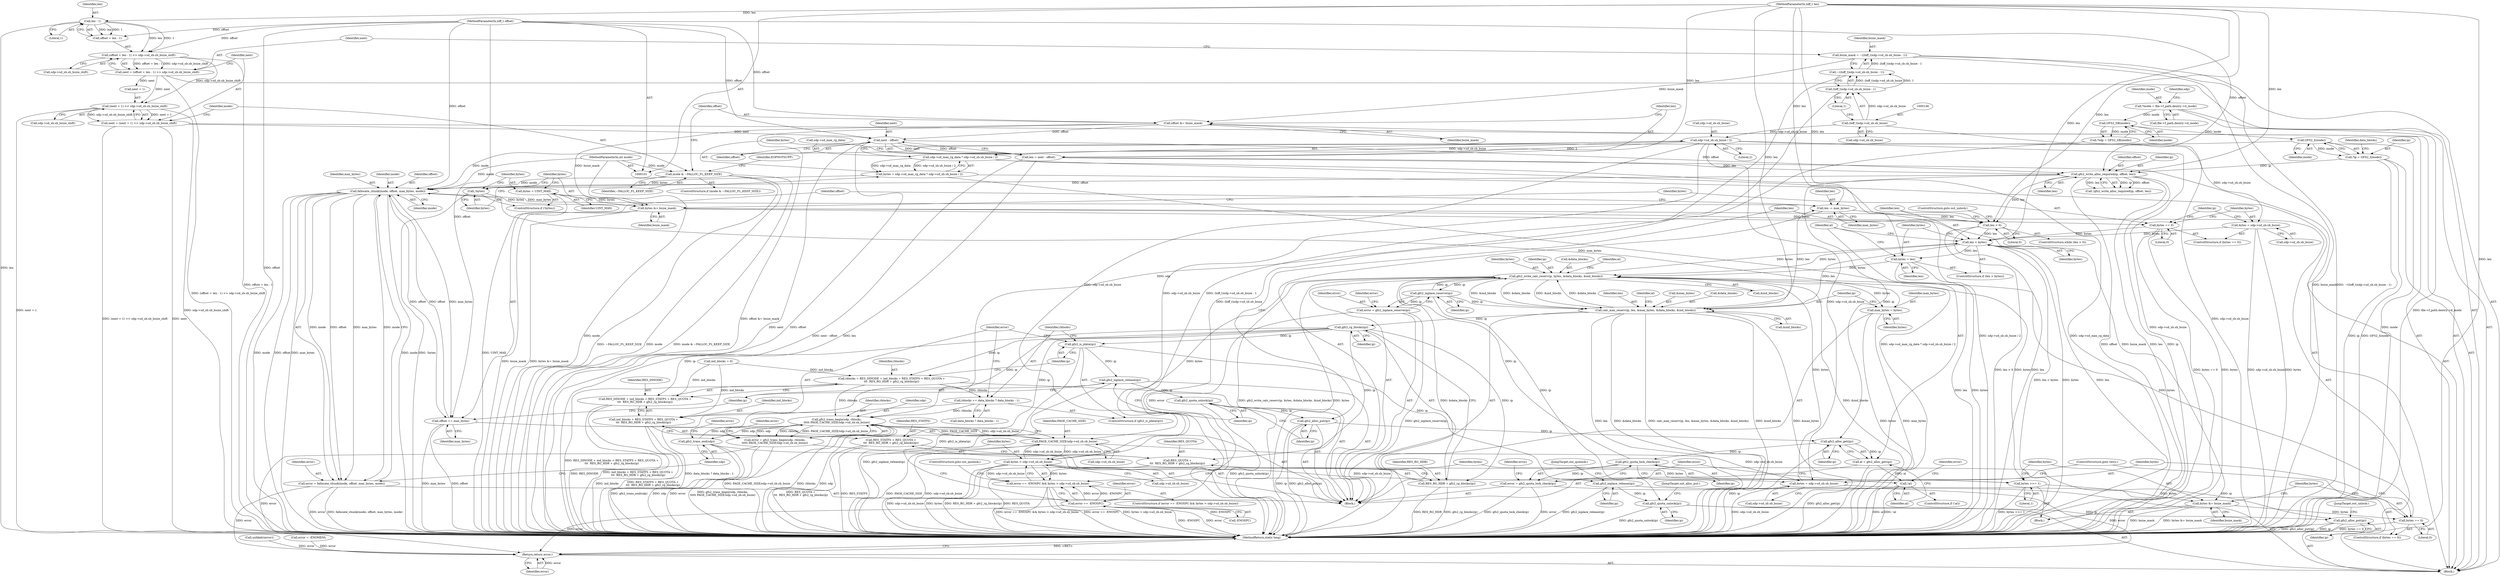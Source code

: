 digraph "0_linux_64dd153c83743af81f20924c6343652d731eeecb_2@API" {
"1000400" [label="(Call,fallocate_chunk(inode, offset, max_bytes, mode))"];
"1000125" [label="(Call,GFS2_I(inode))"];
"1000120" [label="(Call,GFS2_SB(inode))"];
"1000108" [label="(Call,*inode = file->f_path.dentry->d_inode)"];
"1000249" [label="(Call,gfs2_write_alloc_required(ip, offset, len))"];
"1000123" [label="(Call,*ip = GFS2_I(inode))"];
"1000190" [label="(Call,next - offset)"];
"1000167" [label="(Call,next = (next + 1) << sdp->sd_sb.sb_bsize_shift)"];
"1000169" [label="(Call,(next + 1) << sdp->sd_sb.sb_bsize_shift)"];
"1000154" [label="(Call,next = (offset + len - 1) >> sdp->sd_sb.sb_bsize_shift)"];
"1000156" [label="(Call,(offset + len - 1) >> sdp->sd_sb.sb_bsize_shift)"];
"1000104" [label="(MethodParameterIn,loff_t offset)"];
"1000159" [label="(Call,len - 1)"];
"1000105" [label="(MethodParameterIn,loff_t len)"];
"1000185" [label="(Call,offset &= bsize_mask)"];
"1000141" [label="(Call,bsize_mask = ~((loff_t)sdp->sd_sb.sb_bsize - 1))"];
"1000143" [label="(Call,~((loff_t)sdp->sd_sb.sb_bsize - 1))"];
"1000144" [label="(Call,(loff_t)sdp->sd_sb.sb_bsize - 1)"];
"1000145" [label="(Call,(loff_t)sdp->sd_sb.sb_bsize)"];
"1000188" [label="(Call,len = next - offset)"];
"1000413" [label="(Call,offset += max_bytes)"];
"1000400" [label="(Call,fallocate_chunk(inode, offset, max_bytes, mode))"];
"1000341" [label="(Call,max_bytes = bytes)"];
"1000287" [label="(Call,gfs2_write_calc_reserv(ip, bytes, &data_blocks, &ind_blocks))"];
"1000281" [label="(Call,gfs2_quota_lock_check(ip))"];
"1000268" [label="(Call,gfs2_alloc_get(ip))"];
"1000420" [label="(Call,gfs2_alloc_put(ip))"];
"1000418" [label="(Call,gfs2_quota_unlock(ip))"];
"1000416" [label="(Call,gfs2_inplace_release(ip))"];
"1000375" [label="(Call,gfs2_is_jdata(ip))"];
"1000372" [label="(Call,gfs2_rg_blocks(ip))"];
"1000344" [label="(Call,calc_max_reserv(ip, len, &max_bytes, &data_blocks, &ind_blocks))"];
"1000303" [label="(Call,gfs2_inplace_reserve(ip))"];
"1000260" [label="(Call,len < bytes)"];
"1000255" [label="(Call,len > 0)"];
"1000410" [label="(Call,len -= max_bytes)"];
"1000216" [label="(Call,bytes == 0)"];
"1000212" [label="(Call,bytes &= bsize_mask)"];
"1000209" [label="(Call,bytes = UINT_MAX)"];
"1000207" [label="(Call,!bytes)"];
"1000193" [label="(Call,bytes = sdp->sd_max_rg_data * sdp->sd_sb.sb_bsize / 2)"];
"1000195" [label="(Call,sdp->sd_max_rg_data * sdp->sd_sb.sb_bsize / 2)"];
"1000199" [label="(Call,sdp->sd_sb.sb_bsize / 2)"];
"1000219" [label="(Call,bytes = sdp->sd_sb.sb_bsize)"];
"1000332" [label="(Call,bytes = sdp->sd_sb.sb_bsize)"];
"1000314" [label="(Call,bytes > sdp->sd_sb.sb_bsize)"];
"1000388" [label="(Call,PAGE_CACHE_SIZE/sdp->sd_sb.sb_bsize)"];
"1000263" [label="(Call,bytes = len)"];
"1000329" [label="(Call,bytes == 0)"];
"1000325" [label="(Call,bytes &= bsize_mask)"];
"1000322" [label="(Call,bytes >>= 1)"];
"1000179" [label="(Call,mode & ~FALLOC_FL_KEEP_SIZE)"];
"1000103" [label="(MethodParameterIn,int mode)"];
"1000398" [label="(Call,error = fallocate_chunk(inode, offset, max_bytes, mode))"];
"1000444" [label="(Return,return error;)"];
"1000301" [label="(Call,error = gfs2_inplace_reserve(ip))"];
"1000310" [label="(Call,error == -ENOSPC)"];
"1000309" [label="(Call,error == -ENOSPC && bytes > sdp->sd_sb.sb_bsize)"];
"1000360" [label="(Call,rblocks = RES_DINODE + ind_blocks + RES_STATFS + RES_QUOTA +\n\t\t\t  RES_RG_HDR + gfs2_rg_blocks(ip))"];
"1000377" [label="(Call,rblocks += data_blocks ? data_blocks : 1)"];
"1000385" [label="(Call,gfs2_trans_begin(sdp, rblocks,\n\t\t\t\t\t PAGE_CACHE_SIZE/sdp->sd_sb.sb_bsize))"];
"1000383" [label="(Call,error = gfs2_trans_begin(sdp, rblocks,\n\t\t\t\t\t PAGE_CACHE_SIZE/sdp->sd_sb.sb_bsize))"];
"1000405" [label="(Call,gfs2_trans_end(sdp))"];
"1000362" [label="(Call,RES_DINODE + ind_blocks + RES_STATFS + RES_QUOTA +\n\t\t\t  RES_RG_HDR + gfs2_rg_blocks(ip))"];
"1000364" [label="(Call,ind_blocks + RES_STATFS + RES_QUOTA +\n\t\t\t  RES_RG_HDR + gfs2_rg_blocks(ip))"];
"1000366" [label="(Call,RES_STATFS + RES_QUOTA +\n\t\t\t  RES_RG_HDR + gfs2_rg_blocks(ip))"];
"1000368" [label="(Call,RES_QUOTA +\n\t\t\t  RES_RG_HDR + gfs2_rg_blocks(ip))"];
"1000370" [label="(Call,RES_RG_HDR + gfs2_rg_blocks(ip))"];
"1000266" [label="(Call,al = gfs2_alloc_get(ip))"];
"1000271" [label="(Call,!al)"];
"1000279" [label="(Call,error = gfs2_quota_lock_check(ip))"];
"1000430" [label="(Call,gfs2_alloc_put(ip))"];
"1000424" [label="(Call,gfs2_inplace_release(ip))"];
"1000427" [label="(Call,gfs2_quota_unlock(ip))"];
"1000254" [label="(ControlStructure,while (len > 0))"];
"1000269" [label="(Identifier,ip)"];
"1000355" [label="(Identifier,al)"];
"1000383" [label="(Call,error = gfs2_trans_begin(sdp, rblocks,\n\t\t\t\t\t PAGE_CACHE_SIZE/sdp->sd_sb.sb_bsize))"];
"1000321" [label="(Block,)"];
"1000170" [label="(Call,next + 1)"];
"1000200" [label="(Call,sdp->sd_sb.sb_bsize)"];
"1000332" [label="(Call,bytes = sdp->sd_sb.sb_bsize)"];
"1000284" [label="(Identifier,error)"];
"1000152" [label="(Literal,1)"];
"1000314" [label="(Call,bytes > sdp->sd_sb.sb_bsize)"];
"1000322" [label="(Call,bytes >>= 1)"];
"1000118" [label="(Call,*sdp = GFS2_SB(inode))"];
"1000256" [label="(Identifier,len)"];
"1000266" [label="(Call,al = gfs2_alloc_get(ip))"];
"1000347" [label="(Call,&max_bytes)"];
"1000432" [label="(JumpTarget,out_unlock:)"];
"1000147" [label="(Call,sdp->sd_sb.sb_bsize)"];
"1000207" [label="(Call,!bytes)"];
"1000108" [label="(Call,*inode = file->f_path.dentry->d_inode)"];
"1000249" [label="(Call,gfs2_write_alloc_required(ip, offset, len))"];
"1000262" [label="(Identifier,bytes)"];
"1000344" [label="(Call,calc_max_reserv(ip, len, &max_bytes, &data_blocks, &ind_blocks))"];
"1000404" [label="(Identifier,mode)"];
"1000210" [label="(Identifier,bytes)"];
"1000331" [label="(Literal,0)"];
"1000178" [label="(ControlStructure,if (mode & ~FALLOC_FL_KEEP_SIZE))"];
"1000413" [label="(Call,offset += max_bytes)"];
"1000199" [label="(Call,sdp->sd_sb.sb_bsize / 2)"];
"1000129" [label="(Identifier,data_blocks)"];
"1000212" [label="(Call,bytes &= bsize_mask)"];
"1000289" [label="(Identifier,bytes)"];
"1000188" [label="(Call,len = next - offset)"];
"1000410" [label="(Call,len -= max_bytes)"];
"1000123" [label="(Call,*ip = GFS2_I(inode))"];
"1000370" [label="(Call,RES_RG_HDR + gfs2_rg_blocks(ip))"];
"1000157" [label="(Call,offset + len - 1)"];
"1000161" [label="(Literal,1)"];
"1000228" [label="(Identifier,ip)"];
"1000132" [label="(Call,ind_blocks = 0)"];
"1000259" [label="(ControlStructure,if (len < bytes))"];
"1000309" [label="(Call,error == -ENOSPC && bytes > sdp->sd_sb.sb_bsize)"];
"1000422" [label="(ControlStructure,goto out_unlock;)"];
"1000333" [label="(Identifier,bytes)"];
"1000120" [label="(Call,GFS2_SB(inode))"];
"1000124" [label="(Identifier,ip)"];
"1000257" [label="(Literal,0)"];
"1000424" [label="(Call,gfs2_inplace_release(ip))"];
"1000371" [label="(Identifier,RES_RG_HDR)"];
"1000271" [label="(Call,!al)"];
"1000316" [label="(Call,sdp->sd_sb.sb_bsize)"];
"1000311" [label="(Identifier,error)"];
"1000343" [label="(Identifier,bytes)"];
"1000292" [label="(Call,&ind_blocks)"];
"1000219" [label="(Call,bytes = sdp->sd_sb.sb_bsize)"];
"1000328" [label="(ControlStructure,if (bytes == 0))"];
"1000445" [label="(Identifier,error)"];
"1000377" [label="(Call,rblocks += data_blocks ? data_blocks : 1)"];
"1000275" [label="(Identifier,error)"];
"1000323" [label="(Identifier,bytes)"];
"1000310" [label="(Call,error == -ENOSPC)"];
"1000280" [label="(Identifier,error)"];
"1000195" [label="(Call,sdp->sd_max_rg_data * sdp->sd_sb.sb_bsize / 2)"];
"1000403" [label="(Identifier,max_bytes)"];
"1000179" [label="(Call,mode & ~FALLOC_FL_KEEP_SIZE)"];
"1000329" [label="(Call,bytes == 0)"];
"1000180" [label="(Identifier,mode)"];
"1000144" [label="(Call,(loff_t)sdp->sd_sb.sb_bsize - 1)"];
"1000446" [label="(MethodReturn,static long)"];
"1000125" [label="(Call,GFS2_I(inode))"];
"1000303" [label="(Call,gfs2_inplace_reserve(ip))"];
"1000173" [label="(Call,sdp->sd_sb.sb_bsize_shift)"];
"1000325" [label="(Call,bytes &= bsize_mask)"];
"1000398" [label="(Call,error = fallocate_chunk(inode, offset, max_bytes, mode))"];
"1000205" [label="(Literal,2)"];
"1000419" [label="(Identifier,ip)"];
"1000287" [label="(Call,gfs2_write_calc_reserv(ip, bytes, &data_blocks, &ind_blocks))"];
"1000244" [label="(Call,unlikely(error))"];
"1000429" [label="(JumpTarget,out_alloc_put:)"];
"1000264" [label="(Identifier,bytes)"];
"1000190" [label="(Call,next - offset)"];
"1000334" [label="(Call,sdp->sd_sb.sb_bsize)"];
"1000261" [label="(Identifier,len)"];
"1000406" [label="(Identifier,sdp)"];
"1000162" [label="(Call,sdp->sd_sb.sb_bsize_shift)"];
"1000304" [label="(Identifier,ip)"];
"1000143" [label="(Call,~((loff_t)sdp->sd_sb.sb_bsize - 1))"];
"1000302" [label="(Identifier,error)"];
"1000308" [label="(ControlStructure,if (error == -ENOSPC && bytes > sdp->sd_sb.sb_bsize))"];
"1000216" [label="(Call,bytes == 0)"];
"1000430" [label="(Call,gfs2_alloc_put(ip))"];
"1000184" [label="(Identifier,EOPNOTSUPP)"];
"1000367" [label="(Identifier,RES_STATFS)"];
"1000141" [label="(Call,bsize_mask = ~((loff_t)sdp->sd_sb.sb_bsize - 1))"];
"1000250" [label="(Identifier,ip)"];
"1000376" [label="(Identifier,ip)"];
"1000268" [label="(Call,gfs2_alloc_get(ip))"];
"1000191" [label="(Identifier,next)"];
"1000106" [label="(Block,)"];
"1000301" [label="(Call,error = gfs2_inplace_reserve(ip))"];
"1000389" [label="(Identifier,PAGE_CACHE_SIZE)"];
"1000260" [label="(Call,len < bytes)"];
"1000345" [label="(Identifier,ip)"];
"1000288" [label="(Identifier,ip)"];
"1000251" [label="(Identifier,offset)"];
"1000414" [label="(Identifier,offset)"];
"1000126" [label="(Identifier,inode)"];
"1000324" [label="(Literal,1)"];
"1000270" [label="(ControlStructure,if (!al))"];
"1000375" [label="(Call,gfs2_is_jdata(ip))"];
"1000192" [label="(Identifier,offset)"];
"1000363" [label="(Identifier,RES_DINODE)"];
"1000444" [label="(Return,return error;)"];
"1000213" [label="(Identifier,bytes)"];
"1000385" [label="(Call,gfs2_trans_begin(sdp, rblocks,\n\t\t\t\t\t PAGE_CACHE_SIZE/sdp->sd_sb.sb_bsize))"];
"1000426" [label="(JumpTarget,out_qunlock:)"];
"1000418" [label="(Call,gfs2_quota_unlock(ip))"];
"1000154" [label="(Call,next = (offset + len - 1) >> sdp->sd_sb.sb_bsize_shift)"];
"1000364" [label="(Call,ind_blocks + RES_STATFS + RES_QUOTA +\n\t\t\t  RES_RG_HDR + gfs2_rg_blocks(ip))"];
"1000103" [label="(MethodParameterIn,int mode)"];
"1000186" [label="(Identifier,offset)"];
"1000109" [label="(Identifier,inode)"];
"1000208" [label="(Identifier,bytes)"];
"1000110" [label="(Call,file->f_path.dentry->d_inode)"];
"1000400" [label="(Call,fallocate_chunk(inode, offset, max_bytes, mode))"];
"1000362" [label="(Call,RES_DINODE + ind_blocks + RES_STATFS + RES_QUOTA +\n\t\t\t  RES_RG_HDR + gfs2_rg_blocks(ip))"];
"1000193" [label="(Call,bytes = sdp->sd_max_rg_data * sdp->sd_sb.sb_bsize / 2)"];
"1000366" [label="(Call,RES_STATFS + RES_QUOTA +\n\t\t\t  RES_RG_HDR + gfs2_rg_blocks(ip))"];
"1000315" [label="(Identifier,bytes)"];
"1000215" [label="(ControlStructure,if (bytes == 0))"];
"1000330" [label="(Identifier,bytes)"];
"1000306" [label="(Identifier,error)"];
"1000379" [label="(Call,data_blocks ? data_blocks : 1)"];
"1000411" [label="(Identifier,len)"];
"1000326" [label="(Identifier,bytes)"];
"1000267" [label="(Identifier,al)"];
"1000368" [label="(Call,RES_QUOTA +\n\t\t\t  RES_RG_HDR + gfs2_rg_blocks(ip))"];
"1000339" [label="(ControlStructure,goto retry;)"];
"1000167" [label="(Call,next = (next + 1) << sdp->sd_sb.sb_bsize_shift)"];
"1000121" [label="(Identifier,inode)"];
"1000217" [label="(Identifier,bytes)"];
"1000351" [label="(Call,&ind_blocks)"];
"1000185" [label="(Call,offset &= bsize_mask)"];
"1000412" [label="(Identifier,max_bytes)"];
"1000417" [label="(Identifier,ip)"];
"1000360" [label="(Call,rblocks = RES_DINODE + ind_blocks + RES_STATFS + RES_QUOTA +\n\t\t\t  RES_RG_HDR + gfs2_rg_blocks(ip))"];
"1000265" [label="(Identifier,len)"];
"1000155" [label="(Identifier,next)"];
"1000420" [label="(Call,gfs2_alloc_put(ip))"];
"1000341" [label="(Call,max_bytes = bytes)"];
"1000384" [label="(Identifier,error)"];
"1000220" [label="(Identifier,bytes)"];
"1000431" [label="(Identifier,ip)"];
"1000189" [label="(Identifier,len)"];
"1000399" [label="(Identifier,error)"];
"1000168" [label="(Identifier,next)"];
"1000390" [label="(Call,sdp->sd_sb.sb_bsize)"];
"1000272" [label="(Identifier,al)"];
"1000258" [label="(Block,)"];
"1000290" [label="(Call,&data_blocks)"];
"1000349" [label="(Call,&data_blocks)"];
"1000346" [label="(Identifier,len)"];
"1000281" [label="(Call,gfs2_quota_lock_check(ip))"];
"1000428" [label="(Identifier,ip)"];
"1000401" [label="(Identifier,inode)"];
"1000373" [label="(Identifier,ip)"];
"1000169" [label="(Call,(next + 1) << sdp->sd_sb.sb_bsize_shift)"];
"1000296" [label="(Identifier,al)"];
"1000263" [label="(Call,bytes = len)"];
"1000415" [label="(Identifier,max_bytes)"];
"1000194" [label="(Identifier,bytes)"];
"1000388" [label="(Call,PAGE_CACHE_SIZE/sdp->sd_sb.sb_bsize)"];
"1000218" [label="(Literal,0)"];
"1000214" [label="(Identifier,bsize_mask)"];
"1000274" [label="(Call,error = -ENOMEM)"];
"1000327" [label="(Identifier,bsize_mask)"];
"1000206" [label="(ControlStructure,if (!bytes))"];
"1000160" [label="(Identifier,len)"];
"1000187" [label="(Identifier,bsize_mask)"];
"1000387" [label="(Identifier,rblocks)"];
"1000248" [label="(Call,!gfs2_write_alloc_required(ip, offset, len))"];
"1000365" [label="(Identifier,ind_blocks)"];
"1000252" [label="(Identifier,len)"];
"1000386" [label="(Identifier,sdp)"];
"1000361" [label="(Identifier,rblocks)"];
"1000279" [label="(Call,error = gfs2_quota_lock_check(ip))"];
"1000408" [label="(Identifier,error)"];
"1000221" [label="(Call,sdp->sd_sb.sb_bsize)"];
"1000427" [label="(Call,gfs2_quota_unlock(ip))"];
"1000209" [label="(Call,bytes = UINT_MAX)"];
"1000425" [label="(Identifier,ip)"];
"1000342" [label="(Identifier,max_bytes)"];
"1000369" [label="(Identifier,RES_QUOTA)"];
"1000181" [label="(Identifier,~FALLOC_FL_KEEP_SIZE)"];
"1000374" [label="(ControlStructure,if (gfs2_is_jdata(ip)))"];
"1000372" [label="(Call,gfs2_rg_blocks(ip))"];
"1000396" [label="(Identifier,error)"];
"1000312" [label="(Call,-ENOSPC)"];
"1000340" [label="(ControlStructure,goto out_qunlock;)"];
"1000402" [label="(Identifier,offset)"];
"1000142" [label="(Identifier,bsize_mask)"];
"1000416" [label="(Call,gfs2_inplace_release(ip))"];
"1000105" [label="(MethodParameterIn,loff_t len)"];
"1000282" [label="(Identifier,ip)"];
"1000104" [label="(MethodParameterIn,loff_t offset)"];
"1000156" [label="(Call,(offset + len - 1) >> sdp->sd_sb.sb_bsize_shift)"];
"1000378" [label="(Identifier,rblocks)"];
"1000421" [label="(Identifier,ip)"];
"1000196" [label="(Call,sdp->sd_max_rg_data)"];
"1000405" [label="(Call,gfs2_trans_end(sdp))"];
"1000255" [label="(Call,len > 0)"];
"1000159" [label="(Call,len - 1)"];
"1000119" [label="(Identifier,sdp)"];
"1000211" [label="(Identifier,UINT_MAX)"];
"1000145" [label="(Call,(loff_t)sdp->sd_sb.sb_bsize)"];
"1000400" -> "1000398"  [label="AST: "];
"1000400" -> "1000404"  [label="CFG: "];
"1000401" -> "1000400"  [label="AST: "];
"1000402" -> "1000400"  [label="AST: "];
"1000403" -> "1000400"  [label="AST: "];
"1000404" -> "1000400"  [label="AST: "];
"1000398" -> "1000400"  [label="CFG: "];
"1000400" -> "1000446"  [label="DDG: inode"];
"1000400" -> "1000446"  [label="DDG: mode"];
"1000400" -> "1000446"  [label="DDG: offset"];
"1000400" -> "1000446"  [label="DDG: max_bytes"];
"1000400" -> "1000398"  [label="DDG: inode"];
"1000400" -> "1000398"  [label="DDG: offset"];
"1000400" -> "1000398"  [label="DDG: max_bytes"];
"1000400" -> "1000398"  [label="DDG: mode"];
"1000125" -> "1000400"  [label="DDG: inode"];
"1000249" -> "1000400"  [label="DDG: offset"];
"1000413" -> "1000400"  [label="DDG: offset"];
"1000104" -> "1000400"  [label="DDG: offset"];
"1000341" -> "1000400"  [label="DDG: max_bytes"];
"1000179" -> "1000400"  [label="DDG: mode"];
"1000103" -> "1000400"  [label="DDG: mode"];
"1000400" -> "1000410"  [label="DDG: max_bytes"];
"1000400" -> "1000413"  [label="DDG: max_bytes"];
"1000400" -> "1000413"  [label="DDG: offset"];
"1000125" -> "1000123"  [label="AST: "];
"1000125" -> "1000126"  [label="CFG: "];
"1000126" -> "1000125"  [label="AST: "];
"1000123" -> "1000125"  [label="CFG: "];
"1000125" -> "1000446"  [label="DDG: inode"];
"1000125" -> "1000123"  [label="DDG: inode"];
"1000120" -> "1000125"  [label="DDG: inode"];
"1000120" -> "1000118"  [label="AST: "];
"1000120" -> "1000121"  [label="CFG: "];
"1000121" -> "1000120"  [label="AST: "];
"1000118" -> "1000120"  [label="CFG: "];
"1000120" -> "1000118"  [label="DDG: inode"];
"1000108" -> "1000120"  [label="DDG: inode"];
"1000108" -> "1000106"  [label="AST: "];
"1000108" -> "1000110"  [label="CFG: "];
"1000109" -> "1000108"  [label="AST: "];
"1000110" -> "1000108"  [label="AST: "];
"1000119" -> "1000108"  [label="CFG: "];
"1000108" -> "1000446"  [label="DDG: file->f_path.dentry->d_inode"];
"1000249" -> "1000248"  [label="AST: "];
"1000249" -> "1000252"  [label="CFG: "];
"1000250" -> "1000249"  [label="AST: "];
"1000251" -> "1000249"  [label="AST: "];
"1000252" -> "1000249"  [label="AST: "];
"1000248" -> "1000249"  [label="CFG: "];
"1000249" -> "1000446"  [label="DDG: offset"];
"1000249" -> "1000446"  [label="DDG: len"];
"1000249" -> "1000446"  [label="DDG: ip"];
"1000249" -> "1000248"  [label="DDG: ip"];
"1000249" -> "1000248"  [label="DDG: offset"];
"1000249" -> "1000248"  [label="DDG: len"];
"1000123" -> "1000249"  [label="DDG: ip"];
"1000190" -> "1000249"  [label="DDG: offset"];
"1000104" -> "1000249"  [label="DDG: offset"];
"1000188" -> "1000249"  [label="DDG: len"];
"1000105" -> "1000249"  [label="DDG: len"];
"1000249" -> "1000255"  [label="DDG: len"];
"1000249" -> "1000268"  [label="DDG: ip"];
"1000123" -> "1000106"  [label="AST: "];
"1000124" -> "1000123"  [label="AST: "];
"1000129" -> "1000123"  [label="CFG: "];
"1000123" -> "1000446"  [label="DDG: GFS2_I(inode)"];
"1000123" -> "1000446"  [label="DDG: ip"];
"1000190" -> "1000188"  [label="AST: "];
"1000190" -> "1000192"  [label="CFG: "];
"1000191" -> "1000190"  [label="AST: "];
"1000192" -> "1000190"  [label="AST: "];
"1000188" -> "1000190"  [label="CFG: "];
"1000190" -> "1000446"  [label="DDG: next"];
"1000190" -> "1000446"  [label="DDG: offset"];
"1000190" -> "1000188"  [label="DDG: next"];
"1000190" -> "1000188"  [label="DDG: offset"];
"1000167" -> "1000190"  [label="DDG: next"];
"1000185" -> "1000190"  [label="DDG: offset"];
"1000104" -> "1000190"  [label="DDG: offset"];
"1000167" -> "1000106"  [label="AST: "];
"1000167" -> "1000169"  [label="CFG: "];
"1000168" -> "1000167"  [label="AST: "];
"1000169" -> "1000167"  [label="AST: "];
"1000180" -> "1000167"  [label="CFG: "];
"1000167" -> "1000446"  [label="DDG: next"];
"1000167" -> "1000446"  [label="DDG: (next + 1) << sdp->sd_sb.sb_bsize_shift"];
"1000169" -> "1000167"  [label="DDG: next + 1"];
"1000169" -> "1000167"  [label="DDG: sdp->sd_sb.sb_bsize_shift"];
"1000169" -> "1000173"  [label="CFG: "];
"1000170" -> "1000169"  [label="AST: "];
"1000173" -> "1000169"  [label="AST: "];
"1000169" -> "1000446"  [label="DDG: sdp->sd_sb.sb_bsize_shift"];
"1000169" -> "1000446"  [label="DDG: next + 1"];
"1000154" -> "1000169"  [label="DDG: next"];
"1000156" -> "1000169"  [label="DDG: sdp->sd_sb.sb_bsize_shift"];
"1000154" -> "1000106"  [label="AST: "];
"1000154" -> "1000156"  [label="CFG: "];
"1000155" -> "1000154"  [label="AST: "];
"1000156" -> "1000154"  [label="AST: "];
"1000168" -> "1000154"  [label="CFG: "];
"1000154" -> "1000446"  [label="DDG: (offset + len - 1) >> sdp->sd_sb.sb_bsize_shift"];
"1000156" -> "1000154"  [label="DDG: offset + len - 1"];
"1000156" -> "1000154"  [label="DDG: sdp->sd_sb.sb_bsize_shift"];
"1000154" -> "1000170"  [label="DDG: next"];
"1000156" -> "1000162"  [label="CFG: "];
"1000157" -> "1000156"  [label="AST: "];
"1000162" -> "1000156"  [label="AST: "];
"1000156" -> "1000446"  [label="DDG: offset + len - 1"];
"1000104" -> "1000156"  [label="DDG: offset"];
"1000159" -> "1000156"  [label="DDG: len"];
"1000159" -> "1000156"  [label="DDG: 1"];
"1000104" -> "1000101"  [label="AST: "];
"1000104" -> "1000446"  [label="DDG: offset"];
"1000104" -> "1000157"  [label="DDG: offset"];
"1000104" -> "1000185"  [label="DDG: offset"];
"1000104" -> "1000413"  [label="DDG: offset"];
"1000159" -> "1000157"  [label="AST: "];
"1000159" -> "1000161"  [label="CFG: "];
"1000160" -> "1000159"  [label="AST: "];
"1000161" -> "1000159"  [label="AST: "];
"1000157" -> "1000159"  [label="CFG: "];
"1000159" -> "1000446"  [label="DDG: len"];
"1000159" -> "1000157"  [label="DDG: len"];
"1000159" -> "1000157"  [label="DDG: 1"];
"1000105" -> "1000159"  [label="DDG: len"];
"1000105" -> "1000101"  [label="AST: "];
"1000105" -> "1000446"  [label="DDG: len"];
"1000105" -> "1000188"  [label="DDG: len"];
"1000105" -> "1000255"  [label="DDG: len"];
"1000105" -> "1000260"  [label="DDG: len"];
"1000105" -> "1000263"  [label="DDG: len"];
"1000105" -> "1000344"  [label="DDG: len"];
"1000105" -> "1000410"  [label="DDG: len"];
"1000185" -> "1000106"  [label="AST: "];
"1000185" -> "1000187"  [label="CFG: "];
"1000186" -> "1000185"  [label="AST: "];
"1000187" -> "1000185"  [label="AST: "];
"1000189" -> "1000185"  [label="CFG: "];
"1000185" -> "1000446"  [label="DDG: offset &= bsize_mask"];
"1000141" -> "1000185"  [label="DDG: bsize_mask"];
"1000185" -> "1000212"  [label="DDG: bsize_mask"];
"1000141" -> "1000106"  [label="AST: "];
"1000141" -> "1000143"  [label="CFG: "];
"1000142" -> "1000141"  [label="AST: "];
"1000143" -> "1000141"  [label="AST: "];
"1000155" -> "1000141"  [label="CFG: "];
"1000141" -> "1000446"  [label="DDG: bsize_mask"];
"1000141" -> "1000446"  [label="DDG: ~((loff_t)sdp->sd_sb.sb_bsize - 1)"];
"1000143" -> "1000141"  [label="DDG: (loff_t)sdp->sd_sb.sb_bsize - 1"];
"1000143" -> "1000144"  [label="CFG: "];
"1000144" -> "1000143"  [label="AST: "];
"1000143" -> "1000446"  [label="DDG: (loff_t)sdp->sd_sb.sb_bsize - 1"];
"1000144" -> "1000143"  [label="DDG: (loff_t)sdp->sd_sb.sb_bsize"];
"1000144" -> "1000143"  [label="DDG: 1"];
"1000144" -> "1000152"  [label="CFG: "];
"1000145" -> "1000144"  [label="AST: "];
"1000152" -> "1000144"  [label="AST: "];
"1000144" -> "1000446"  [label="DDG: (loff_t)sdp->sd_sb.sb_bsize"];
"1000145" -> "1000144"  [label="DDG: sdp->sd_sb.sb_bsize"];
"1000145" -> "1000147"  [label="CFG: "];
"1000146" -> "1000145"  [label="AST: "];
"1000147" -> "1000145"  [label="AST: "];
"1000152" -> "1000145"  [label="CFG: "];
"1000145" -> "1000446"  [label="DDG: sdp->sd_sb.sb_bsize"];
"1000145" -> "1000199"  [label="DDG: sdp->sd_sb.sb_bsize"];
"1000188" -> "1000106"  [label="AST: "];
"1000189" -> "1000188"  [label="AST: "];
"1000194" -> "1000188"  [label="CFG: "];
"1000188" -> "1000446"  [label="DDG: next - offset"];
"1000188" -> "1000446"  [label="DDG: len"];
"1000413" -> "1000258"  [label="AST: "];
"1000413" -> "1000415"  [label="CFG: "];
"1000414" -> "1000413"  [label="AST: "];
"1000415" -> "1000413"  [label="AST: "];
"1000417" -> "1000413"  [label="CFG: "];
"1000413" -> "1000446"  [label="DDG: offset"];
"1000413" -> "1000446"  [label="DDG: max_bytes"];
"1000341" -> "1000258"  [label="AST: "];
"1000341" -> "1000343"  [label="CFG: "];
"1000342" -> "1000341"  [label="AST: "];
"1000343" -> "1000341"  [label="AST: "];
"1000345" -> "1000341"  [label="CFG: "];
"1000341" -> "1000446"  [label="DDG: bytes"];
"1000341" -> "1000446"  [label="DDG: max_bytes"];
"1000287" -> "1000341"  [label="DDG: bytes"];
"1000287" -> "1000258"  [label="AST: "];
"1000287" -> "1000292"  [label="CFG: "];
"1000288" -> "1000287"  [label="AST: "];
"1000289" -> "1000287"  [label="AST: "];
"1000290" -> "1000287"  [label="AST: "];
"1000292" -> "1000287"  [label="AST: "];
"1000296" -> "1000287"  [label="CFG: "];
"1000287" -> "1000446"  [label="DDG: &ind_blocks"];
"1000287" -> "1000446"  [label="DDG: &data_blocks"];
"1000287" -> "1000446"  [label="DDG: gfs2_write_calc_reserv(ip, bytes, &data_blocks, &ind_blocks)"];
"1000287" -> "1000446"  [label="DDG: bytes"];
"1000287" -> "1000260"  [label="DDG: bytes"];
"1000281" -> "1000287"  [label="DDG: ip"];
"1000303" -> "1000287"  [label="DDG: ip"];
"1000332" -> "1000287"  [label="DDG: bytes"];
"1000263" -> "1000287"  [label="DDG: bytes"];
"1000329" -> "1000287"  [label="DDG: bytes"];
"1000260" -> "1000287"  [label="DDG: bytes"];
"1000344" -> "1000287"  [label="DDG: &data_blocks"];
"1000344" -> "1000287"  [label="DDG: &ind_blocks"];
"1000287" -> "1000303"  [label="DDG: ip"];
"1000287" -> "1000314"  [label="DDG: bytes"];
"1000287" -> "1000322"  [label="DDG: bytes"];
"1000287" -> "1000344"  [label="DDG: &data_blocks"];
"1000287" -> "1000344"  [label="DDG: &ind_blocks"];
"1000281" -> "1000279"  [label="AST: "];
"1000281" -> "1000282"  [label="CFG: "];
"1000282" -> "1000281"  [label="AST: "];
"1000279" -> "1000281"  [label="CFG: "];
"1000281" -> "1000279"  [label="DDG: ip"];
"1000268" -> "1000281"  [label="DDG: ip"];
"1000281" -> "1000430"  [label="DDG: ip"];
"1000268" -> "1000266"  [label="AST: "];
"1000268" -> "1000269"  [label="CFG: "];
"1000269" -> "1000268"  [label="AST: "];
"1000266" -> "1000268"  [label="CFG: "];
"1000268" -> "1000446"  [label="DDG: ip"];
"1000268" -> "1000266"  [label="DDG: ip"];
"1000420" -> "1000268"  [label="DDG: ip"];
"1000420" -> "1000258"  [label="AST: "];
"1000420" -> "1000421"  [label="CFG: "];
"1000421" -> "1000420"  [label="AST: "];
"1000256" -> "1000420"  [label="CFG: "];
"1000420" -> "1000446"  [label="DDG: gfs2_alloc_put(ip)"];
"1000420" -> "1000446"  [label="DDG: ip"];
"1000418" -> "1000420"  [label="DDG: ip"];
"1000418" -> "1000258"  [label="AST: "];
"1000418" -> "1000419"  [label="CFG: "];
"1000419" -> "1000418"  [label="AST: "];
"1000421" -> "1000418"  [label="CFG: "];
"1000418" -> "1000446"  [label="DDG: gfs2_quota_unlock(ip)"];
"1000416" -> "1000418"  [label="DDG: ip"];
"1000416" -> "1000258"  [label="AST: "];
"1000416" -> "1000417"  [label="CFG: "];
"1000417" -> "1000416"  [label="AST: "];
"1000419" -> "1000416"  [label="CFG: "];
"1000416" -> "1000446"  [label="DDG: gfs2_inplace_release(ip)"];
"1000375" -> "1000416"  [label="DDG: ip"];
"1000375" -> "1000374"  [label="AST: "];
"1000375" -> "1000376"  [label="CFG: "];
"1000376" -> "1000375"  [label="AST: "];
"1000378" -> "1000375"  [label="CFG: "];
"1000384" -> "1000375"  [label="CFG: "];
"1000375" -> "1000446"  [label="DDG: gfs2_is_jdata(ip)"];
"1000372" -> "1000375"  [label="DDG: ip"];
"1000375" -> "1000424"  [label="DDG: ip"];
"1000372" -> "1000370"  [label="AST: "];
"1000372" -> "1000373"  [label="CFG: "];
"1000373" -> "1000372"  [label="AST: "];
"1000370" -> "1000372"  [label="CFG: "];
"1000372" -> "1000360"  [label="DDG: ip"];
"1000372" -> "1000362"  [label="DDG: ip"];
"1000372" -> "1000364"  [label="DDG: ip"];
"1000372" -> "1000366"  [label="DDG: ip"];
"1000372" -> "1000368"  [label="DDG: ip"];
"1000372" -> "1000370"  [label="DDG: ip"];
"1000344" -> "1000372"  [label="DDG: ip"];
"1000344" -> "1000258"  [label="AST: "];
"1000344" -> "1000351"  [label="CFG: "];
"1000345" -> "1000344"  [label="AST: "];
"1000346" -> "1000344"  [label="AST: "];
"1000347" -> "1000344"  [label="AST: "];
"1000349" -> "1000344"  [label="AST: "];
"1000351" -> "1000344"  [label="AST: "];
"1000355" -> "1000344"  [label="CFG: "];
"1000344" -> "1000446"  [label="DDG: &data_blocks"];
"1000344" -> "1000446"  [label="DDG: calc_max_reserv(ip, len, &max_bytes, &data_blocks, &ind_blocks)"];
"1000344" -> "1000446"  [label="DDG: &ind_blocks"];
"1000344" -> "1000446"  [label="DDG: &max_bytes"];
"1000344" -> "1000446"  [label="DDG: len"];
"1000303" -> "1000344"  [label="DDG: ip"];
"1000260" -> "1000344"  [label="DDG: len"];
"1000344" -> "1000410"  [label="DDG: len"];
"1000303" -> "1000301"  [label="AST: "];
"1000303" -> "1000304"  [label="CFG: "];
"1000304" -> "1000303"  [label="AST: "];
"1000301" -> "1000303"  [label="CFG: "];
"1000303" -> "1000301"  [label="DDG: ip"];
"1000303" -> "1000427"  [label="DDG: ip"];
"1000260" -> "1000259"  [label="AST: "];
"1000260" -> "1000262"  [label="CFG: "];
"1000261" -> "1000260"  [label="AST: "];
"1000262" -> "1000260"  [label="AST: "];
"1000264" -> "1000260"  [label="CFG: "];
"1000267" -> "1000260"  [label="CFG: "];
"1000260" -> "1000446"  [label="DDG: len < bytes"];
"1000260" -> "1000446"  [label="DDG: bytes"];
"1000260" -> "1000446"  [label="DDG: len"];
"1000255" -> "1000260"  [label="DDG: len"];
"1000216" -> "1000260"  [label="DDG: bytes"];
"1000219" -> "1000260"  [label="DDG: bytes"];
"1000260" -> "1000263"  [label="DDG: len"];
"1000255" -> "1000254"  [label="AST: "];
"1000255" -> "1000257"  [label="CFG: "];
"1000256" -> "1000255"  [label="AST: "];
"1000257" -> "1000255"  [label="AST: "];
"1000261" -> "1000255"  [label="CFG: "];
"1000422" -> "1000255"  [label="CFG: "];
"1000255" -> "1000446"  [label="DDG: len > 0"];
"1000255" -> "1000446"  [label="DDG: len"];
"1000410" -> "1000255"  [label="DDG: len"];
"1000410" -> "1000258"  [label="AST: "];
"1000410" -> "1000412"  [label="CFG: "];
"1000411" -> "1000410"  [label="AST: "];
"1000412" -> "1000410"  [label="AST: "];
"1000414" -> "1000410"  [label="CFG: "];
"1000216" -> "1000215"  [label="AST: "];
"1000216" -> "1000218"  [label="CFG: "];
"1000217" -> "1000216"  [label="AST: "];
"1000218" -> "1000216"  [label="AST: "];
"1000220" -> "1000216"  [label="CFG: "];
"1000228" -> "1000216"  [label="CFG: "];
"1000216" -> "1000446"  [label="DDG: bytes == 0"];
"1000216" -> "1000446"  [label="DDG: bytes"];
"1000212" -> "1000216"  [label="DDG: bytes"];
"1000212" -> "1000106"  [label="AST: "];
"1000212" -> "1000214"  [label="CFG: "];
"1000213" -> "1000212"  [label="AST: "];
"1000214" -> "1000212"  [label="AST: "];
"1000217" -> "1000212"  [label="CFG: "];
"1000212" -> "1000446"  [label="DDG: bsize_mask"];
"1000212" -> "1000446"  [label="DDG: bytes &= bsize_mask"];
"1000209" -> "1000212"  [label="DDG: bytes"];
"1000207" -> "1000212"  [label="DDG: bytes"];
"1000212" -> "1000325"  [label="DDG: bsize_mask"];
"1000209" -> "1000206"  [label="AST: "];
"1000209" -> "1000211"  [label="CFG: "];
"1000210" -> "1000209"  [label="AST: "];
"1000211" -> "1000209"  [label="AST: "];
"1000213" -> "1000209"  [label="CFG: "];
"1000209" -> "1000446"  [label="DDG: UINT_MAX"];
"1000207" -> "1000206"  [label="AST: "];
"1000207" -> "1000208"  [label="CFG: "];
"1000208" -> "1000207"  [label="AST: "];
"1000210" -> "1000207"  [label="CFG: "];
"1000213" -> "1000207"  [label="CFG: "];
"1000207" -> "1000446"  [label="DDG: !bytes"];
"1000193" -> "1000207"  [label="DDG: bytes"];
"1000193" -> "1000106"  [label="AST: "];
"1000193" -> "1000195"  [label="CFG: "];
"1000194" -> "1000193"  [label="AST: "];
"1000195" -> "1000193"  [label="AST: "];
"1000208" -> "1000193"  [label="CFG: "];
"1000193" -> "1000446"  [label="DDG: sdp->sd_max_rg_data * sdp->sd_sb.sb_bsize / 2"];
"1000195" -> "1000193"  [label="DDG: sdp->sd_max_rg_data"];
"1000195" -> "1000193"  [label="DDG: sdp->sd_sb.sb_bsize / 2"];
"1000195" -> "1000199"  [label="CFG: "];
"1000196" -> "1000195"  [label="AST: "];
"1000199" -> "1000195"  [label="AST: "];
"1000195" -> "1000446"  [label="DDG: sdp->sd_sb.sb_bsize / 2"];
"1000195" -> "1000446"  [label="DDG: sdp->sd_max_rg_data"];
"1000199" -> "1000195"  [label="DDG: sdp->sd_sb.sb_bsize"];
"1000199" -> "1000195"  [label="DDG: 2"];
"1000199" -> "1000205"  [label="CFG: "];
"1000200" -> "1000199"  [label="AST: "];
"1000205" -> "1000199"  [label="AST: "];
"1000199" -> "1000446"  [label="DDG: sdp->sd_sb.sb_bsize"];
"1000199" -> "1000219"  [label="DDG: sdp->sd_sb.sb_bsize"];
"1000199" -> "1000314"  [label="DDG: sdp->sd_sb.sb_bsize"];
"1000199" -> "1000332"  [label="DDG: sdp->sd_sb.sb_bsize"];
"1000199" -> "1000388"  [label="DDG: sdp->sd_sb.sb_bsize"];
"1000219" -> "1000215"  [label="AST: "];
"1000219" -> "1000221"  [label="CFG: "];
"1000220" -> "1000219"  [label="AST: "];
"1000221" -> "1000219"  [label="AST: "];
"1000228" -> "1000219"  [label="CFG: "];
"1000219" -> "1000446"  [label="DDG: sdp->sd_sb.sb_bsize"];
"1000219" -> "1000446"  [label="DDG: bytes"];
"1000332" -> "1000328"  [label="AST: "];
"1000332" -> "1000334"  [label="CFG: "];
"1000333" -> "1000332"  [label="AST: "];
"1000334" -> "1000332"  [label="AST: "];
"1000339" -> "1000332"  [label="CFG: "];
"1000332" -> "1000446"  [label="DDG: sdp->sd_sb.sb_bsize"];
"1000314" -> "1000332"  [label="DDG: sdp->sd_sb.sb_bsize"];
"1000388" -> "1000332"  [label="DDG: sdp->sd_sb.sb_bsize"];
"1000314" -> "1000309"  [label="AST: "];
"1000314" -> "1000316"  [label="CFG: "];
"1000315" -> "1000314"  [label="AST: "];
"1000316" -> "1000314"  [label="AST: "];
"1000309" -> "1000314"  [label="CFG: "];
"1000314" -> "1000446"  [label="DDG: bytes"];
"1000314" -> "1000446"  [label="DDG: sdp->sd_sb.sb_bsize"];
"1000314" -> "1000309"  [label="DDG: bytes"];
"1000314" -> "1000309"  [label="DDG: sdp->sd_sb.sb_bsize"];
"1000388" -> "1000314"  [label="DDG: sdp->sd_sb.sb_bsize"];
"1000314" -> "1000322"  [label="DDG: bytes"];
"1000314" -> "1000388"  [label="DDG: sdp->sd_sb.sb_bsize"];
"1000388" -> "1000385"  [label="AST: "];
"1000388" -> "1000390"  [label="CFG: "];
"1000389" -> "1000388"  [label="AST: "];
"1000390" -> "1000388"  [label="AST: "];
"1000385" -> "1000388"  [label="CFG: "];
"1000388" -> "1000446"  [label="DDG: PAGE_CACHE_SIZE"];
"1000388" -> "1000446"  [label="DDG: sdp->sd_sb.sb_bsize"];
"1000388" -> "1000385"  [label="DDG: PAGE_CACHE_SIZE"];
"1000388" -> "1000385"  [label="DDG: sdp->sd_sb.sb_bsize"];
"1000263" -> "1000259"  [label="AST: "];
"1000263" -> "1000265"  [label="CFG: "];
"1000264" -> "1000263"  [label="AST: "];
"1000265" -> "1000263"  [label="AST: "];
"1000267" -> "1000263"  [label="CFG: "];
"1000263" -> "1000446"  [label="DDG: len"];
"1000263" -> "1000446"  [label="DDG: bytes"];
"1000329" -> "1000328"  [label="AST: "];
"1000329" -> "1000331"  [label="CFG: "];
"1000330" -> "1000329"  [label="AST: "];
"1000331" -> "1000329"  [label="AST: "];
"1000333" -> "1000329"  [label="CFG: "];
"1000339" -> "1000329"  [label="CFG: "];
"1000329" -> "1000446"  [label="DDG: bytes == 0"];
"1000325" -> "1000329"  [label="DDG: bytes"];
"1000325" -> "1000321"  [label="AST: "];
"1000325" -> "1000327"  [label="CFG: "];
"1000326" -> "1000325"  [label="AST: "];
"1000327" -> "1000325"  [label="AST: "];
"1000330" -> "1000325"  [label="CFG: "];
"1000325" -> "1000446"  [label="DDG: bytes &= bsize_mask"];
"1000325" -> "1000446"  [label="DDG: bsize_mask"];
"1000322" -> "1000325"  [label="DDG: bytes"];
"1000322" -> "1000321"  [label="AST: "];
"1000322" -> "1000324"  [label="CFG: "];
"1000323" -> "1000322"  [label="AST: "];
"1000324" -> "1000322"  [label="AST: "];
"1000326" -> "1000322"  [label="CFG: "];
"1000322" -> "1000446"  [label="DDG: bytes >>= 1"];
"1000179" -> "1000178"  [label="AST: "];
"1000179" -> "1000181"  [label="CFG: "];
"1000180" -> "1000179"  [label="AST: "];
"1000181" -> "1000179"  [label="AST: "];
"1000184" -> "1000179"  [label="CFG: "];
"1000186" -> "1000179"  [label="CFG: "];
"1000179" -> "1000446"  [label="DDG: mode & ~FALLOC_FL_KEEP_SIZE"];
"1000179" -> "1000446"  [label="DDG: ~FALLOC_FL_KEEP_SIZE"];
"1000179" -> "1000446"  [label="DDG: mode"];
"1000103" -> "1000179"  [label="DDG: mode"];
"1000103" -> "1000101"  [label="AST: "];
"1000103" -> "1000446"  [label="DDG: mode"];
"1000398" -> "1000258"  [label="AST: "];
"1000399" -> "1000398"  [label="AST: "];
"1000406" -> "1000398"  [label="CFG: "];
"1000398" -> "1000446"  [label="DDG: fallocate_chunk(inode, offset, max_bytes, mode)"];
"1000398" -> "1000446"  [label="DDG: error"];
"1000398" -> "1000444"  [label="DDG: error"];
"1000444" -> "1000106"  [label="AST: "];
"1000444" -> "1000445"  [label="CFG: "];
"1000445" -> "1000444"  [label="AST: "];
"1000446" -> "1000444"  [label="CFG: "];
"1000444" -> "1000446"  [label="DDG: <RET>"];
"1000445" -> "1000444"  [label="DDG: error"];
"1000274" -> "1000444"  [label="DDG: error"];
"1000310" -> "1000444"  [label="DDG: error"];
"1000244" -> "1000444"  [label="DDG: error"];
"1000279" -> "1000444"  [label="DDG: error"];
"1000383" -> "1000444"  [label="DDG: error"];
"1000301" -> "1000258"  [label="AST: "];
"1000302" -> "1000301"  [label="AST: "];
"1000306" -> "1000301"  [label="CFG: "];
"1000301" -> "1000446"  [label="DDG: gfs2_inplace_reserve(ip)"];
"1000301" -> "1000310"  [label="DDG: error"];
"1000310" -> "1000309"  [label="AST: "];
"1000310" -> "1000312"  [label="CFG: "];
"1000311" -> "1000310"  [label="AST: "];
"1000312" -> "1000310"  [label="AST: "];
"1000315" -> "1000310"  [label="CFG: "];
"1000309" -> "1000310"  [label="CFG: "];
"1000310" -> "1000446"  [label="DDG: -ENOSPC"];
"1000310" -> "1000446"  [label="DDG: error"];
"1000310" -> "1000309"  [label="DDG: error"];
"1000310" -> "1000309"  [label="DDG: -ENOSPC"];
"1000312" -> "1000310"  [label="DDG: ENOSPC"];
"1000309" -> "1000308"  [label="AST: "];
"1000323" -> "1000309"  [label="CFG: "];
"1000340" -> "1000309"  [label="CFG: "];
"1000309" -> "1000446"  [label="DDG: error == -ENOSPC"];
"1000309" -> "1000446"  [label="DDG: error == -ENOSPC && bytes > sdp->sd_sb.sb_bsize"];
"1000309" -> "1000446"  [label="DDG: bytes > sdp->sd_sb.sb_bsize"];
"1000360" -> "1000258"  [label="AST: "];
"1000360" -> "1000362"  [label="CFG: "];
"1000361" -> "1000360"  [label="AST: "];
"1000362" -> "1000360"  [label="AST: "];
"1000376" -> "1000360"  [label="CFG: "];
"1000360" -> "1000446"  [label="DDG: RES_DINODE + ind_blocks + RES_STATFS + RES_QUOTA +\n\t\t\t  RES_RG_HDR + gfs2_rg_blocks(ip)"];
"1000132" -> "1000360"  [label="DDG: ind_blocks"];
"1000360" -> "1000377"  [label="DDG: rblocks"];
"1000360" -> "1000385"  [label="DDG: rblocks"];
"1000377" -> "1000374"  [label="AST: "];
"1000377" -> "1000379"  [label="CFG: "];
"1000378" -> "1000377"  [label="AST: "];
"1000379" -> "1000377"  [label="AST: "];
"1000384" -> "1000377"  [label="CFG: "];
"1000377" -> "1000446"  [label="DDG: data_blocks ? data_blocks : 1"];
"1000377" -> "1000385"  [label="DDG: rblocks"];
"1000385" -> "1000383"  [label="AST: "];
"1000386" -> "1000385"  [label="AST: "];
"1000387" -> "1000385"  [label="AST: "];
"1000383" -> "1000385"  [label="CFG: "];
"1000385" -> "1000446"  [label="DDG: PAGE_CACHE_SIZE/sdp->sd_sb.sb_bsize"];
"1000385" -> "1000446"  [label="DDG: rblocks"];
"1000385" -> "1000446"  [label="DDG: sdp"];
"1000385" -> "1000383"  [label="DDG: sdp"];
"1000385" -> "1000383"  [label="DDG: rblocks"];
"1000385" -> "1000383"  [label="DDG: PAGE_CACHE_SIZE/sdp->sd_sb.sb_bsize"];
"1000405" -> "1000385"  [label="DDG: sdp"];
"1000118" -> "1000385"  [label="DDG: sdp"];
"1000385" -> "1000405"  [label="DDG: sdp"];
"1000383" -> "1000258"  [label="AST: "];
"1000384" -> "1000383"  [label="AST: "];
"1000396" -> "1000383"  [label="CFG: "];
"1000383" -> "1000446"  [label="DDG: error"];
"1000383" -> "1000446"  [label="DDG: gfs2_trans_begin(sdp, rblocks,\n\t\t\t\t\t PAGE_CACHE_SIZE/sdp->sd_sb.sb_bsize)"];
"1000405" -> "1000258"  [label="AST: "];
"1000405" -> "1000406"  [label="CFG: "];
"1000406" -> "1000405"  [label="AST: "];
"1000408" -> "1000405"  [label="CFG: "];
"1000405" -> "1000446"  [label="DDG: gfs2_trans_end(sdp)"];
"1000405" -> "1000446"  [label="DDG: sdp"];
"1000362" -> "1000364"  [label="CFG: "];
"1000363" -> "1000362"  [label="AST: "];
"1000364" -> "1000362"  [label="AST: "];
"1000362" -> "1000446"  [label="DDG: ind_blocks + RES_STATFS + RES_QUOTA +\n\t\t\t  RES_RG_HDR + gfs2_rg_blocks(ip)"];
"1000362" -> "1000446"  [label="DDG: RES_DINODE"];
"1000132" -> "1000362"  [label="DDG: ind_blocks"];
"1000364" -> "1000366"  [label="CFG: "];
"1000365" -> "1000364"  [label="AST: "];
"1000366" -> "1000364"  [label="AST: "];
"1000364" -> "1000446"  [label="DDG: ind_blocks"];
"1000364" -> "1000446"  [label="DDG: RES_STATFS + RES_QUOTA +\n\t\t\t  RES_RG_HDR + gfs2_rg_blocks(ip)"];
"1000132" -> "1000364"  [label="DDG: ind_blocks"];
"1000366" -> "1000368"  [label="CFG: "];
"1000367" -> "1000366"  [label="AST: "];
"1000368" -> "1000366"  [label="AST: "];
"1000366" -> "1000446"  [label="DDG: RES_QUOTA +\n\t\t\t  RES_RG_HDR + gfs2_rg_blocks(ip)"];
"1000366" -> "1000446"  [label="DDG: RES_STATFS"];
"1000368" -> "1000370"  [label="CFG: "];
"1000369" -> "1000368"  [label="AST: "];
"1000370" -> "1000368"  [label="AST: "];
"1000368" -> "1000446"  [label="DDG: RES_QUOTA"];
"1000368" -> "1000446"  [label="DDG: RES_RG_HDR + gfs2_rg_blocks(ip)"];
"1000371" -> "1000370"  [label="AST: "];
"1000370" -> "1000446"  [label="DDG: gfs2_rg_blocks(ip)"];
"1000370" -> "1000446"  [label="DDG: RES_RG_HDR"];
"1000266" -> "1000258"  [label="AST: "];
"1000267" -> "1000266"  [label="AST: "];
"1000272" -> "1000266"  [label="CFG: "];
"1000266" -> "1000446"  [label="DDG: gfs2_alloc_get(ip)"];
"1000266" -> "1000271"  [label="DDG: al"];
"1000271" -> "1000270"  [label="AST: "];
"1000271" -> "1000272"  [label="CFG: "];
"1000272" -> "1000271"  [label="AST: "];
"1000275" -> "1000271"  [label="CFG: "];
"1000280" -> "1000271"  [label="CFG: "];
"1000271" -> "1000446"  [label="DDG: al"];
"1000271" -> "1000446"  [label="DDG: !al"];
"1000279" -> "1000258"  [label="AST: "];
"1000280" -> "1000279"  [label="AST: "];
"1000284" -> "1000279"  [label="CFG: "];
"1000279" -> "1000446"  [label="DDG: error"];
"1000279" -> "1000446"  [label="DDG: gfs2_quota_lock_check(ip)"];
"1000430" -> "1000106"  [label="AST: "];
"1000430" -> "1000431"  [label="CFG: "];
"1000431" -> "1000430"  [label="AST: "];
"1000432" -> "1000430"  [label="CFG: "];
"1000430" -> "1000446"  [label="DDG: ip"];
"1000430" -> "1000446"  [label="DDG: gfs2_alloc_put(ip)"];
"1000427" -> "1000430"  [label="DDG: ip"];
"1000424" -> "1000106"  [label="AST: "];
"1000424" -> "1000425"  [label="CFG: "];
"1000425" -> "1000424"  [label="AST: "];
"1000426" -> "1000424"  [label="CFG: "];
"1000424" -> "1000446"  [label="DDG: gfs2_inplace_release(ip)"];
"1000424" -> "1000427"  [label="DDG: ip"];
"1000427" -> "1000106"  [label="AST: "];
"1000427" -> "1000428"  [label="CFG: "];
"1000428" -> "1000427"  [label="AST: "];
"1000429" -> "1000427"  [label="CFG: "];
"1000427" -> "1000446"  [label="DDG: gfs2_quota_unlock(ip)"];
}
